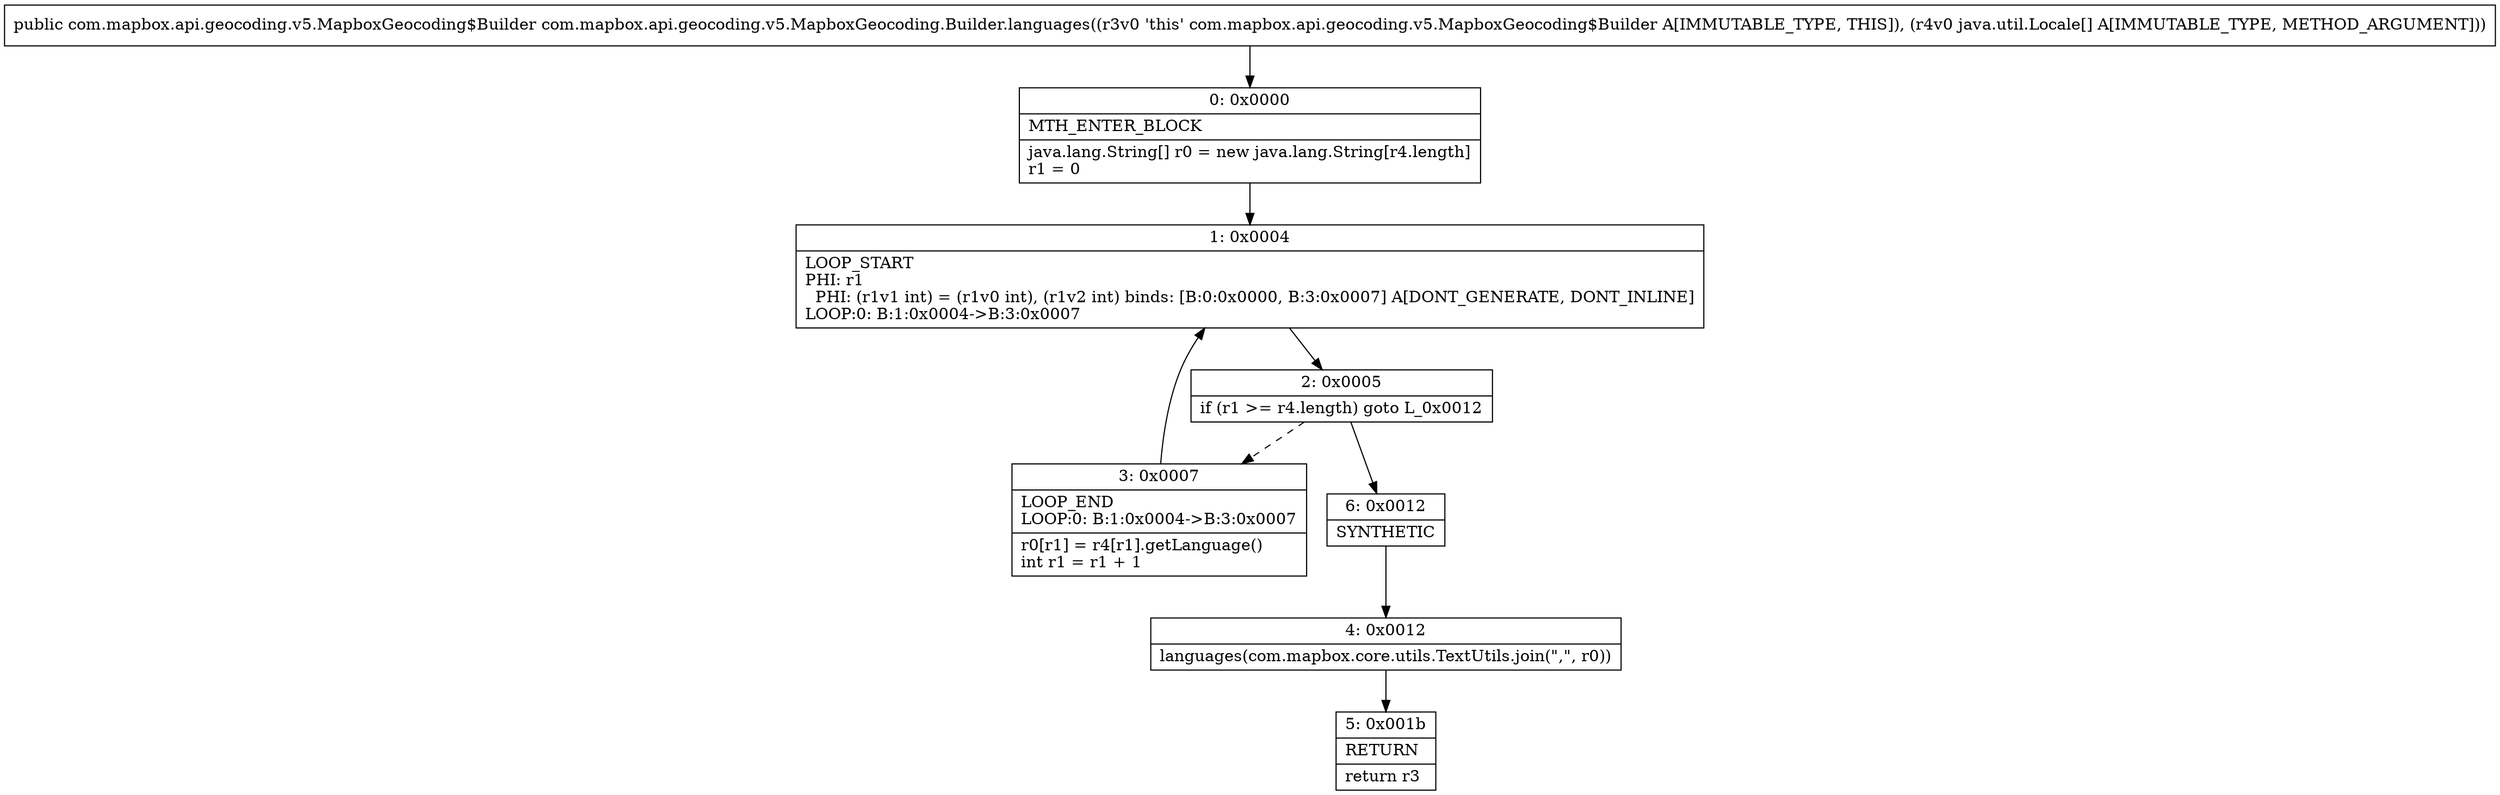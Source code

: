 digraph "CFG forcom.mapbox.api.geocoding.v5.MapboxGeocoding.Builder.languages([Ljava\/util\/Locale;)Lcom\/mapbox\/api\/geocoding\/v5\/MapboxGeocoding$Builder;" {
Node_0 [shape=record,label="{0\:\ 0x0000|MTH_ENTER_BLOCK\l|java.lang.String[] r0 = new java.lang.String[r4.length]\lr1 = 0\l}"];
Node_1 [shape=record,label="{1\:\ 0x0004|LOOP_START\lPHI: r1 \l  PHI: (r1v1 int) = (r1v0 int), (r1v2 int) binds: [B:0:0x0000, B:3:0x0007] A[DONT_GENERATE, DONT_INLINE]\lLOOP:0: B:1:0x0004\-\>B:3:0x0007\l}"];
Node_2 [shape=record,label="{2\:\ 0x0005|if (r1 \>= r4.length) goto L_0x0012\l}"];
Node_3 [shape=record,label="{3\:\ 0x0007|LOOP_END\lLOOP:0: B:1:0x0004\-\>B:3:0x0007\l|r0[r1] = r4[r1].getLanguage()\lint r1 = r1 + 1\l}"];
Node_4 [shape=record,label="{4\:\ 0x0012|languages(com.mapbox.core.utils.TextUtils.join(\",\", r0))\l}"];
Node_5 [shape=record,label="{5\:\ 0x001b|RETURN\l|return r3\l}"];
Node_6 [shape=record,label="{6\:\ 0x0012|SYNTHETIC\l}"];
MethodNode[shape=record,label="{public com.mapbox.api.geocoding.v5.MapboxGeocoding$Builder com.mapbox.api.geocoding.v5.MapboxGeocoding.Builder.languages((r3v0 'this' com.mapbox.api.geocoding.v5.MapboxGeocoding$Builder A[IMMUTABLE_TYPE, THIS]), (r4v0 java.util.Locale[] A[IMMUTABLE_TYPE, METHOD_ARGUMENT])) }"];
MethodNode -> Node_0;
Node_0 -> Node_1;
Node_1 -> Node_2;
Node_2 -> Node_3[style=dashed];
Node_2 -> Node_6;
Node_3 -> Node_1;
Node_4 -> Node_5;
Node_6 -> Node_4;
}

